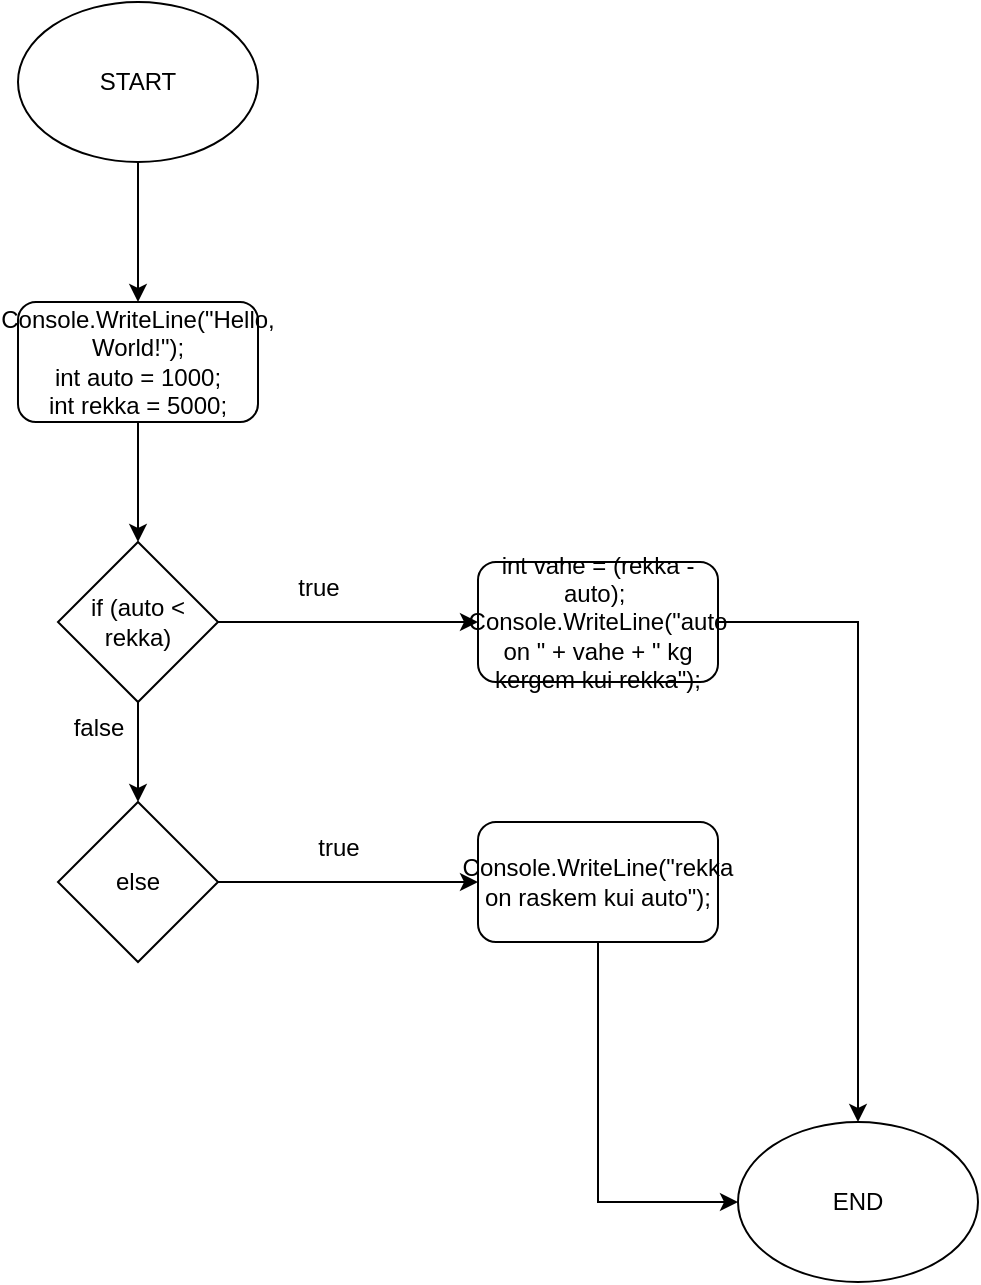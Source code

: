 <mxfile version="23.1.5" type="device">
  <diagram name="Leht-1" id="XDc0ud96cIl3pXLxBiPN">
    <mxGraphModel dx="668" dy="911" grid="1" gridSize="10" guides="1" tooltips="1" connect="1" arrows="1" fold="1" page="1" pageScale="1" pageWidth="827" pageHeight="1169" math="0" shadow="0">
      <root>
        <mxCell id="0" />
        <mxCell id="1" parent="0" />
        <mxCell id="lBt13Boba9C3JTCw1wqN-3" style="edgeStyle=orthogonalEdgeStyle;rounded=0;orthogonalLoop=1;jettySize=auto;html=1;entryX=0.5;entryY=0;entryDx=0;entryDy=0;" edge="1" parent="1" source="lBt13Boba9C3JTCw1wqN-1" target="lBt13Boba9C3JTCw1wqN-2">
          <mxGeometry relative="1" as="geometry" />
        </mxCell>
        <mxCell id="lBt13Boba9C3JTCw1wqN-1" value="START" style="ellipse;whiteSpace=wrap;html=1;" vertex="1" parent="1">
          <mxGeometry x="280" y="50" width="120" height="80" as="geometry" />
        </mxCell>
        <mxCell id="lBt13Boba9C3JTCw1wqN-10" style="edgeStyle=orthogonalEdgeStyle;rounded=0;orthogonalLoop=1;jettySize=auto;html=1;entryX=0.5;entryY=0;entryDx=0;entryDy=0;" edge="1" parent="1" source="lBt13Boba9C3JTCw1wqN-2" target="lBt13Boba9C3JTCw1wqN-4">
          <mxGeometry relative="1" as="geometry" />
        </mxCell>
        <mxCell id="lBt13Boba9C3JTCw1wqN-2" value="&lt;div&gt;&lt;div&gt;Console.WriteLine(&quot;Hello, World!&quot;);&lt;/div&gt;&lt;div&gt;int auto = 1000;&lt;/div&gt;&lt;div&gt;int rekka = 5000;&lt;/div&gt;&lt;/div&gt;" style="rounded=1;whiteSpace=wrap;html=1;" vertex="1" parent="1">
          <mxGeometry x="280" y="200" width="120" height="60" as="geometry" />
        </mxCell>
        <mxCell id="lBt13Boba9C3JTCw1wqN-6" style="edgeStyle=orthogonalEdgeStyle;rounded=0;orthogonalLoop=1;jettySize=auto;html=1;entryX=0;entryY=0.5;entryDx=0;entryDy=0;" edge="1" parent="1" source="lBt13Boba9C3JTCw1wqN-4" target="lBt13Boba9C3JTCw1wqN-5">
          <mxGeometry relative="1" as="geometry" />
        </mxCell>
        <mxCell id="lBt13Boba9C3JTCw1wqN-12" style="edgeStyle=orthogonalEdgeStyle;rounded=0;orthogonalLoop=1;jettySize=auto;html=1;entryX=0.5;entryY=0;entryDx=0;entryDy=0;" edge="1" parent="1" source="lBt13Boba9C3JTCw1wqN-4" target="lBt13Boba9C3JTCw1wqN-11">
          <mxGeometry relative="1" as="geometry" />
        </mxCell>
        <mxCell id="lBt13Boba9C3JTCw1wqN-4" value="if (auto &amp;lt; rekka)" style="rhombus;whiteSpace=wrap;html=1;" vertex="1" parent="1">
          <mxGeometry x="300" y="320" width="80" height="80" as="geometry" />
        </mxCell>
        <mxCell id="lBt13Boba9C3JTCw1wqN-22" style="edgeStyle=orthogonalEdgeStyle;rounded=0;orthogonalLoop=1;jettySize=auto;html=1;entryX=0.5;entryY=0;entryDx=0;entryDy=0;" edge="1" parent="1" source="lBt13Boba9C3JTCw1wqN-5" target="lBt13Boba9C3JTCw1wqN-21">
          <mxGeometry relative="1" as="geometry" />
        </mxCell>
        <mxCell id="lBt13Boba9C3JTCw1wqN-5" value="&lt;div&gt;&lt;div&gt;int vahe = (rekka - auto);&amp;nbsp;&lt;/div&gt;&lt;div&gt;Console.WriteLine(&quot;auto on &quot; + vahe + &quot; kg kergem kui rekka&quot;);&lt;/div&gt;&lt;/div&gt;" style="rounded=1;whiteSpace=wrap;html=1;" vertex="1" parent="1">
          <mxGeometry x="510" y="330" width="120" height="60" as="geometry" />
        </mxCell>
        <mxCell id="lBt13Boba9C3JTCw1wqN-9" value="true" style="text;html=1;align=center;verticalAlign=middle;resizable=0;points=[];autosize=1;strokeColor=none;fillColor=none;" vertex="1" parent="1">
          <mxGeometry x="410" y="328" width="40" height="30" as="geometry" />
        </mxCell>
        <mxCell id="lBt13Boba9C3JTCw1wqN-14" style="edgeStyle=orthogonalEdgeStyle;rounded=0;orthogonalLoop=1;jettySize=auto;html=1;entryX=0;entryY=0.5;entryDx=0;entryDy=0;" edge="1" parent="1" source="lBt13Boba9C3JTCw1wqN-11" target="lBt13Boba9C3JTCw1wqN-13">
          <mxGeometry relative="1" as="geometry" />
        </mxCell>
        <mxCell id="lBt13Boba9C3JTCw1wqN-11" value="else" style="rhombus;whiteSpace=wrap;html=1;" vertex="1" parent="1">
          <mxGeometry x="300" y="450" width="80" height="80" as="geometry" />
        </mxCell>
        <mxCell id="lBt13Boba9C3JTCw1wqN-23" style="edgeStyle=orthogonalEdgeStyle;rounded=0;orthogonalLoop=1;jettySize=auto;html=1;entryX=0;entryY=0.5;entryDx=0;entryDy=0;" edge="1" parent="1" source="lBt13Boba9C3JTCw1wqN-13" target="lBt13Boba9C3JTCw1wqN-21">
          <mxGeometry relative="1" as="geometry">
            <Array as="points">
              <mxPoint x="570" y="650" />
            </Array>
          </mxGeometry>
        </mxCell>
        <mxCell id="lBt13Boba9C3JTCw1wqN-13" value="Console.WriteLine(&quot;rekka on raskem kui auto&quot;);" style="rounded=1;whiteSpace=wrap;html=1;" vertex="1" parent="1">
          <mxGeometry x="510" y="460" width="120" height="60" as="geometry" />
        </mxCell>
        <mxCell id="lBt13Boba9C3JTCw1wqN-16" value="true" style="text;html=1;align=center;verticalAlign=middle;resizable=0;points=[];autosize=1;strokeColor=none;fillColor=none;" vertex="1" parent="1">
          <mxGeometry x="420" y="458" width="40" height="30" as="geometry" />
        </mxCell>
        <mxCell id="lBt13Boba9C3JTCw1wqN-17" value="false" style="text;html=1;align=center;verticalAlign=middle;resizable=0;points=[];autosize=1;strokeColor=none;fillColor=none;" vertex="1" parent="1">
          <mxGeometry x="295" y="398" width="50" height="30" as="geometry" />
        </mxCell>
        <mxCell id="lBt13Boba9C3JTCw1wqN-21" value="END" style="ellipse;whiteSpace=wrap;html=1;" vertex="1" parent="1">
          <mxGeometry x="640" y="610" width="120" height="80" as="geometry" />
        </mxCell>
      </root>
    </mxGraphModel>
  </diagram>
</mxfile>
